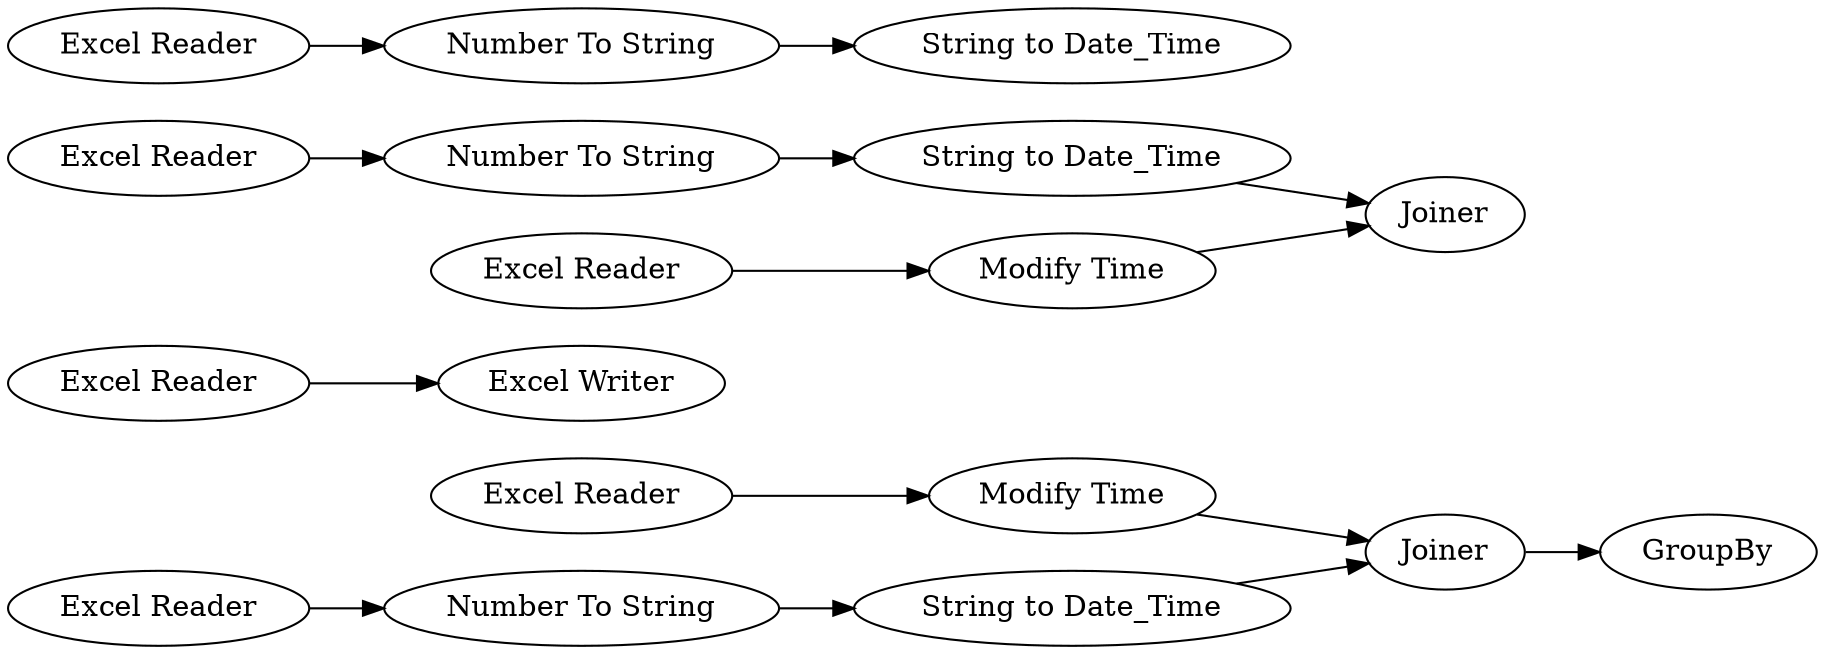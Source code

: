 digraph {
	"-7870998573417831042_17" [label=Joiner]
	"-7870998573417831042_1" [label="Excel Reader"]
	"-7870998573417831042_7" [label="Modify Time"]
	"-7870998573417831042_16" [label="Excel Reader"]
	"-7870998573417831042_3" [label="Excel Reader"]
	"-7870998573417831042_11" [label=Joiner]
	"-7870998573417831042_8" [label="Excel Reader"]
	"-7870998573417831042_12" [label="Modify Time"]
	"-7870998573417831042_4" [label="Number To String"]
	"-7870998573417831042_14" [label="Number To String"]
	"-7870998573417831042_10" [label="String to Date_Time"]
	"-7870998573417831042_18" [label=GroupBy]
	"-7870998573417831042_13" [label="Excel Reader"]
	"-7870998573417831042_15" [label="String to Date_Time"]
	"-7870998573417831042_2" [label="Excel Writer"]
	"-7870998573417831042_6" [label="Excel Reader"]
	"-7870998573417831042_5" [label="String to Date_Time"]
	"-7870998573417831042_9" [label="Number To String"]
	"-7870998573417831042_4" -> "-7870998573417831042_5"
	"-7870998573417831042_10" -> "-7870998573417831042_11"
	"-7870998573417831042_9" -> "-7870998573417831042_10"
	"-7870998573417831042_8" -> "-7870998573417831042_9"
	"-7870998573417831042_12" -> "-7870998573417831042_17"
	"-7870998573417831042_15" -> "-7870998573417831042_17"
	"-7870998573417831042_6" -> "-7870998573417831042_7"
	"-7870998573417831042_16" -> "-7870998573417831042_12"
	"-7870998573417831042_13" -> "-7870998573417831042_14"
	"-7870998573417831042_14" -> "-7870998573417831042_15"
	"-7870998573417831042_1" -> "-7870998573417831042_2"
	"-7870998573417831042_3" -> "-7870998573417831042_4"
	"-7870998573417831042_17" -> "-7870998573417831042_18"
	"-7870998573417831042_7" -> "-7870998573417831042_11"
	rankdir=LR
}
